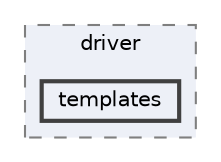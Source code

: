 digraph "C:/microchip/harmony3/gfx/middleware/legato/driver/templates"
{
 // INTERACTIVE_SVG=YES
 // LATEX_PDF_SIZE
  bgcolor="transparent";
  edge [fontname=Helvetica,fontsize=10,labelfontname=Helvetica,labelfontsize=10];
  node [fontname=Helvetica,fontsize=10,shape=box,height=0.2,width=0.4];
  compound=true
  subgraph clusterdir_0ac656144e0a825521c95c115aba44f7 {
    graph [ bgcolor="#edf0f7", pencolor="grey50", label="driver", fontname=Helvetica,fontsize=10 style="filled,dashed", URL="dir_0ac656144e0a825521c95c115aba44f7.html",tooltip=""]
  dir_ab56a2822241337f74a55471127b9e76 [label="templates", fillcolor="#edf0f7", color="grey25", style="filled,bold", URL="dir_ab56a2822241337f74a55471127b9e76.html",tooltip=""];
  }
}
